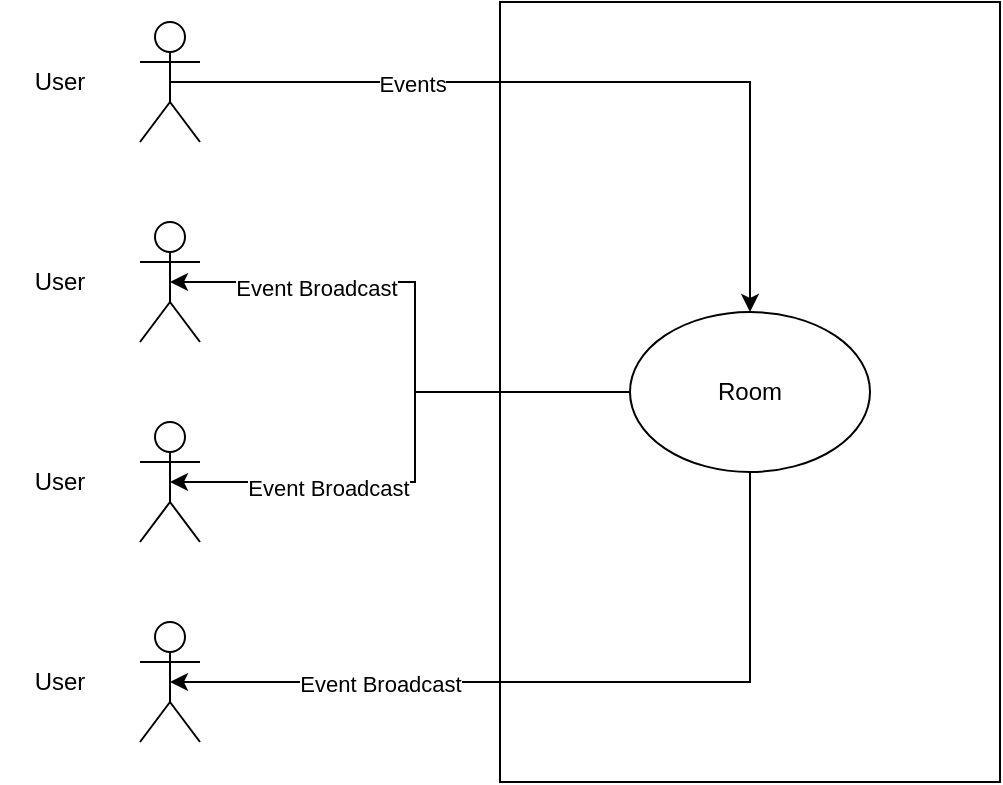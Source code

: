 <mxfile version="20.0.0" type="device"><diagram id="XGYpLmw0_Z3gH9cW6MPT" name="Page-1"><mxGraphModel dx="1038" dy="513" grid="1" gridSize="10" guides="1" tooltips="1" connect="1" arrows="1" fold="1" page="1" pageScale="1" pageWidth="827" pageHeight="1169" math="0" shadow="0"><root><mxCell id="0"/><mxCell id="1" parent="0"/><mxCell id="rbcgWREDXeQkIWlJZdZM-1" value="" style="rounded=0;whiteSpace=wrap;html=1;" parent="1" vertex="1"><mxGeometry x="310" y="100" width="250" height="390" as="geometry"/></mxCell><mxCell id="BWSjCgiPhmjRpjX9ZarF-11" style="edgeStyle=orthogonalEdgeStyle;rounded=0;orthogonalLoop=1;jettySize=auto;html=1;exitX=0.5;exitY=0.5;exitDx=0;exitDy=0;exitPerimeter=0;entryX=0;entryY=0.5;entryDx=0;entryDy=0;startArrow=classic;startFill=1;endArrow=none;endFill=0;" parent="1" source="rbcgWREDXeQkIWlJZdZM-2" target="rbcgWREDXeQkIWlJZdZM-7" edge="1"><mxGeometry relative="1" as="geometry"/></mxCell><mxCell id="LGxmB-l1-3uc3jK2UJ7T-2" value="Event Broadcast" style="edgeLabel;html=1;align=center;verticalAlign=middle;resizable=0;points=[];" vertex="1" connectable="0" parent="BWSjCgiPhmjRpjX9ZarF-11"><mxGeometry x="-0.489" y="-3" relative="1" as="geometry"><mxPoint as="offset"/></mxGeometry></mxCell><mxCell id="rbcgWREDXeQkIWlJZdZM-2" value="Actor" style="shape=umlActor;verticalLabelPosition=bottom;verticalAlign=top;html=1;outlineConnect=0;noLabel=1;" parent="1" vertex="1"><mxGeometry x="130" y="210" width="30" height="60" as="geometry"/></mxCell><mxCell id="rbcgWREDXeQkIWlJZdZM-7" value="Room" style="ellipse;whiteSpace=wrap;html=1;" parent="1" vertex="1"><mxGeometry x="375" y="255" width="120" height="80" as="geometry"/></mxCell><mxCell id="BWSjCgiPhmjRpjX9ZarF-12" style="edgeStyle=orthogonalEdgeStyle;rounded=0;orthogonalLoop=1;jettySize=auto;html=1;exitX=0.5;exitY=0.5;exitDx=0;exitDy=0;exitPerimeter=0;entryX=0;entryY=0.5;entryDx=0;entryDy=0;startArrow=classic;startFill=1;endArrow=none;endFill=0;" parent="1" source="rbcgWREDXeQkIWlJZdZM-9" target="rbcgWREDXeQkIWlJZdZM-7" edge="1"><mxGeometry relative="1" as="geometry"/></mxCell><mxCell id="LGxmB-l1-3uc3jK2UJ7T-3" value="Event Broadcast" style="edgeLabel;html=1;align=center;verticalAlign=middle;resizable=0;points=[];" vertex="1" connectable="0" parent="BWSjCgiPhmjRpjX9ZarF-12"><mxGeometry x="-0.427" y="-3" relative="1" as="geometry"><mxPoint as="offset"/></mxGeometry></mxCell><mxCell id="rbcgWREDXeQkIWlJZdZM-9" value="Actor" style="shape=umlActor;verticalLabelPosition=bottom;verticalAlign=top;html=1;outlineConnect=0;noLabel=1;" parent="1" vertex="1"><mxGeometry x="130" y="310" width="30" height="60" as="geometry"/></mxCell><mxCell id="BWSjCgiPhmjRpjX9ZarF-10" style="edgeStyle=orthogonalEdgeStyle;rounded=0;orthogonalLoop=1;jettySize=auto;html=1;exitX=0.5;exitY=0.5;exitDx=0;exitDy=0;exitPerimeter=0;entryX=0.5;entryY=0;entryDx=0;entryDy=0;" parent="1" source="rbcgWREDXeQkIWlJZdZM-12" target="rbcgWREDXeQkIWlJZdZM-7" edge="1"><mxGeometry relative="1" as="geometry"><Array as="points"><mxPoint x="435" y="140"/></Array></mxGeometry></mxCell><mxCell id="LGxmB-l1-3uc3jK2UJ7T-1" value="Events" style="edgeLabel;html=1;align=center;verticalAlign=middle;resizable=0;points=[];" vertex="1" connectable="0" parent="BWSjCgiPhmjRpjX9ZarF-10"><mxGeometry x="-0.404" y="-1" relative="1" as="geometry"><mxPoint as="offset"/></mxGeometry></mxCell><mxCell id="rbcgWREDXeQkIWlJZdZM-12" value="Actor" style="shape=umlActor;verticalLabelPosition=bottom;verticalAlign=top;html=1;outlineConnect=0;noLabel=1;" parent="1" vertex="1"><mxGeometry x="130" y="110" width="30" height="60" as="geometry"/></mxCell><mxCell id="BWSjCgiPhmjRpjX9ZarF-13" style="edgeStyle=orthogonalEdgeStyle;rounded=0;orthogonalLoop=1;jettySize=auto;html=1;exitX=0.5;exitY=0.5;exitDx=0;exitDy=0;exitPerimeter=0;endArrow=none;endFill=0;startArrow=classic;startFill=1;" parent="1" source="rbcgWREDXeQkIWlJZdZM-13" target="rbcgWREDXeQkIWlJZdZM-7" edge="1"><mxGeometry relative="1" as="geometry"/></mxCell><mxCell id="LGxmB-l1-3uc3jK2UJ7T-4" value="Event Broadcast" style="edgeLabel;html=1;align=center;verticalAlign=middle;resizable=0;points=[];" vertex="1" connectable="0" parent="BWSjCgiPhmjRpjX9ZarF-13"><mxGeometry x="-0.469" y="-1" relative="1" as="geometry"><mxPoint as="offset"/></mxGeometry></mxCell><mxCell id="rbcgWREDXeQkIWlJZdZM-13" value="Actor" style="shape=umlActor;verticalLabelPosition=bottom;verticalAlign=top;html=1;outlineConnect=0;noLabel=1;" parent="1" vertex="1"><mxGeometry x="130" y="410" width="30" height="60" as="geometry"/></mxCell><mxCell id="BWSjCgiPhmjRpjX9ZarF-6" value="User" style="text;html=1;strokeColor=none;fillColor=none;align=center;verticalAlign=middle;whiteSpace=wrap;rounded=0;" parent="1" vertex="1"><mxGeometry x="60" y="125" width="60" height="30" as="geometry"/></mxCell><mxCell id="BWSjCgiPhmjRpjX9ZarF-7" value="User" style="text;html=1;strokeColor=none;fillColor=none;align=center;verticalAlign=middle;whiteSpace=wrap;rounded=0;" parent="1" vertex="1"><mxGeometry x="60" y="225" width="60" height="30" as="geometry"/></mxCell><mxCell id="BWSjCgiPhmjRpjX9ZarF-8" value="User" style="text;html=1;strokeColor=none;fillColor=none;align=center;verticalAlign=middle;whiteSpace=wrap;rounded=0;" parent="1" vertex="1"><mxGeometry x="60" y="325" width="60" height="30" as="geometry"/></mxCell><mxCell id="BWSjCgiPhmjRpjX9ZarF-9" value="User" style="text;html=1;strokeColor=none;fillColor=none;align=center;verticalAlign=middle;whiteSpace=wrap;rounded=0;" parent="1" vertex="1"><mxGeometry x="60" y="425" width="60" height="30" as="geometry"/></mxCell></root></mxGraphModel></diagram></mxfile>